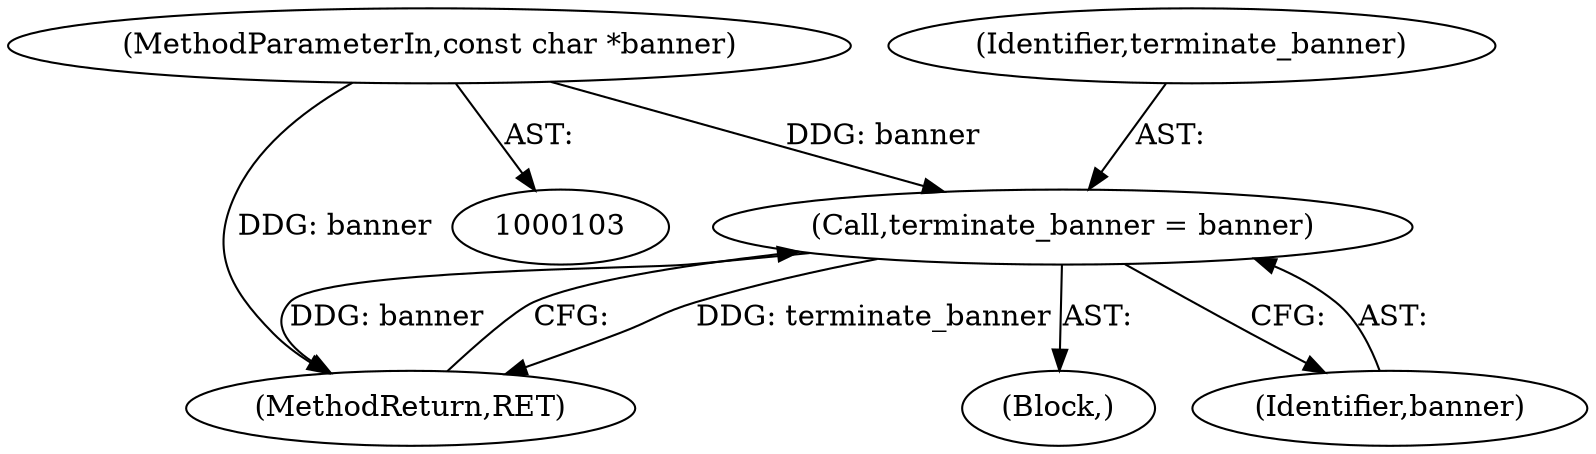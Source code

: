 digraph "0_keepalived_04f2d32871bb3b11d7dc024039952f2fe2750306_9@pointer" {
"1000197" [label="(Call,terminate_banner = banner)"];
"1000105" [label="(MethodParameterIn,const char *banner)"];
"1000200" [label="(MethodReturn,RET)"];
"1000198" [label="(Identifier,terminate_banner)"];
"1000105" [label="(MethodParameterIn,const char *banner)"];
"1000106" [label="(Block,)"];
"1000199" [label="(Identifier,banner)"];
"1000197" [label="(Call,terminate_banner = banner)"];
"1000197" -> "1000106"  [label="AST: "];
"1000197" -> "1000199"  [label="CFG: "];
"1000198" -> "1000197"  [label="AST: "];
"1000199" -> "1000197"  [label="AST: "];
"1000200" -> "1000197"  [label="CFG: "];
"1000197" -> "1000200"  [label="DDG: terminate_banner"];
"1000197" -> "1000200"  [label="DDG: banner"];
"1000105" -> "1000197"  [label="DDG: banner"];
"1000105" -> "1000103"  [label="AST: "];
"1000105" -> "1000200"  [label="DDG: banner"];
}
